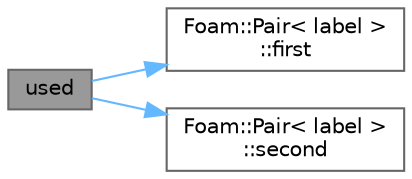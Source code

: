 digraph "used"
{
 // LATEX_PDF_SIZE
  bgcolor="transparent";
  edge [fontname=Helvetica,fontsize=10,labelfontname=Helvetica,labelfontsize=10];
  node [fontname=Helvetica,fontsize=10,shape=box,height=0.2,width=0.4];
  rankdir="LR";
  Node1 [id="Node000001",label="used",height=0.2,width=0.4,color="gray40", fillcolor="grey60", style="filled", fontcolor="black",tooltip=" "];
  Node1 -> Node2 [id="edge1_Node000001_Node000002",color="steelblue1",style="solid",tooltip=" "];
  Node2 [id="Node000002",label="Foam::Pair\< label \>\l::first",height=0.2,width=0.4,color="grey40", fillcolor="white", style="filled",URL="$classFoam_1_1Pair.html#ab6cd9126157c305a94a8ec247d0b86eb",tooltip=" "];
  Node1 -> Node3 [id="edge2_Node000001_Node000003",color="steelblue1",style="solid",tooltip=" "];
  Node3 [id="Node000003",label="Foam::Pair\< label \>\l::second",height=0.2,width=0.4,color="grey40", fillcolor="white", style="filled",URL="$classFoam_1_1Pair.html#af1051fae1a1cdad2c4729b975d61a594",tooltip=" "];
}
